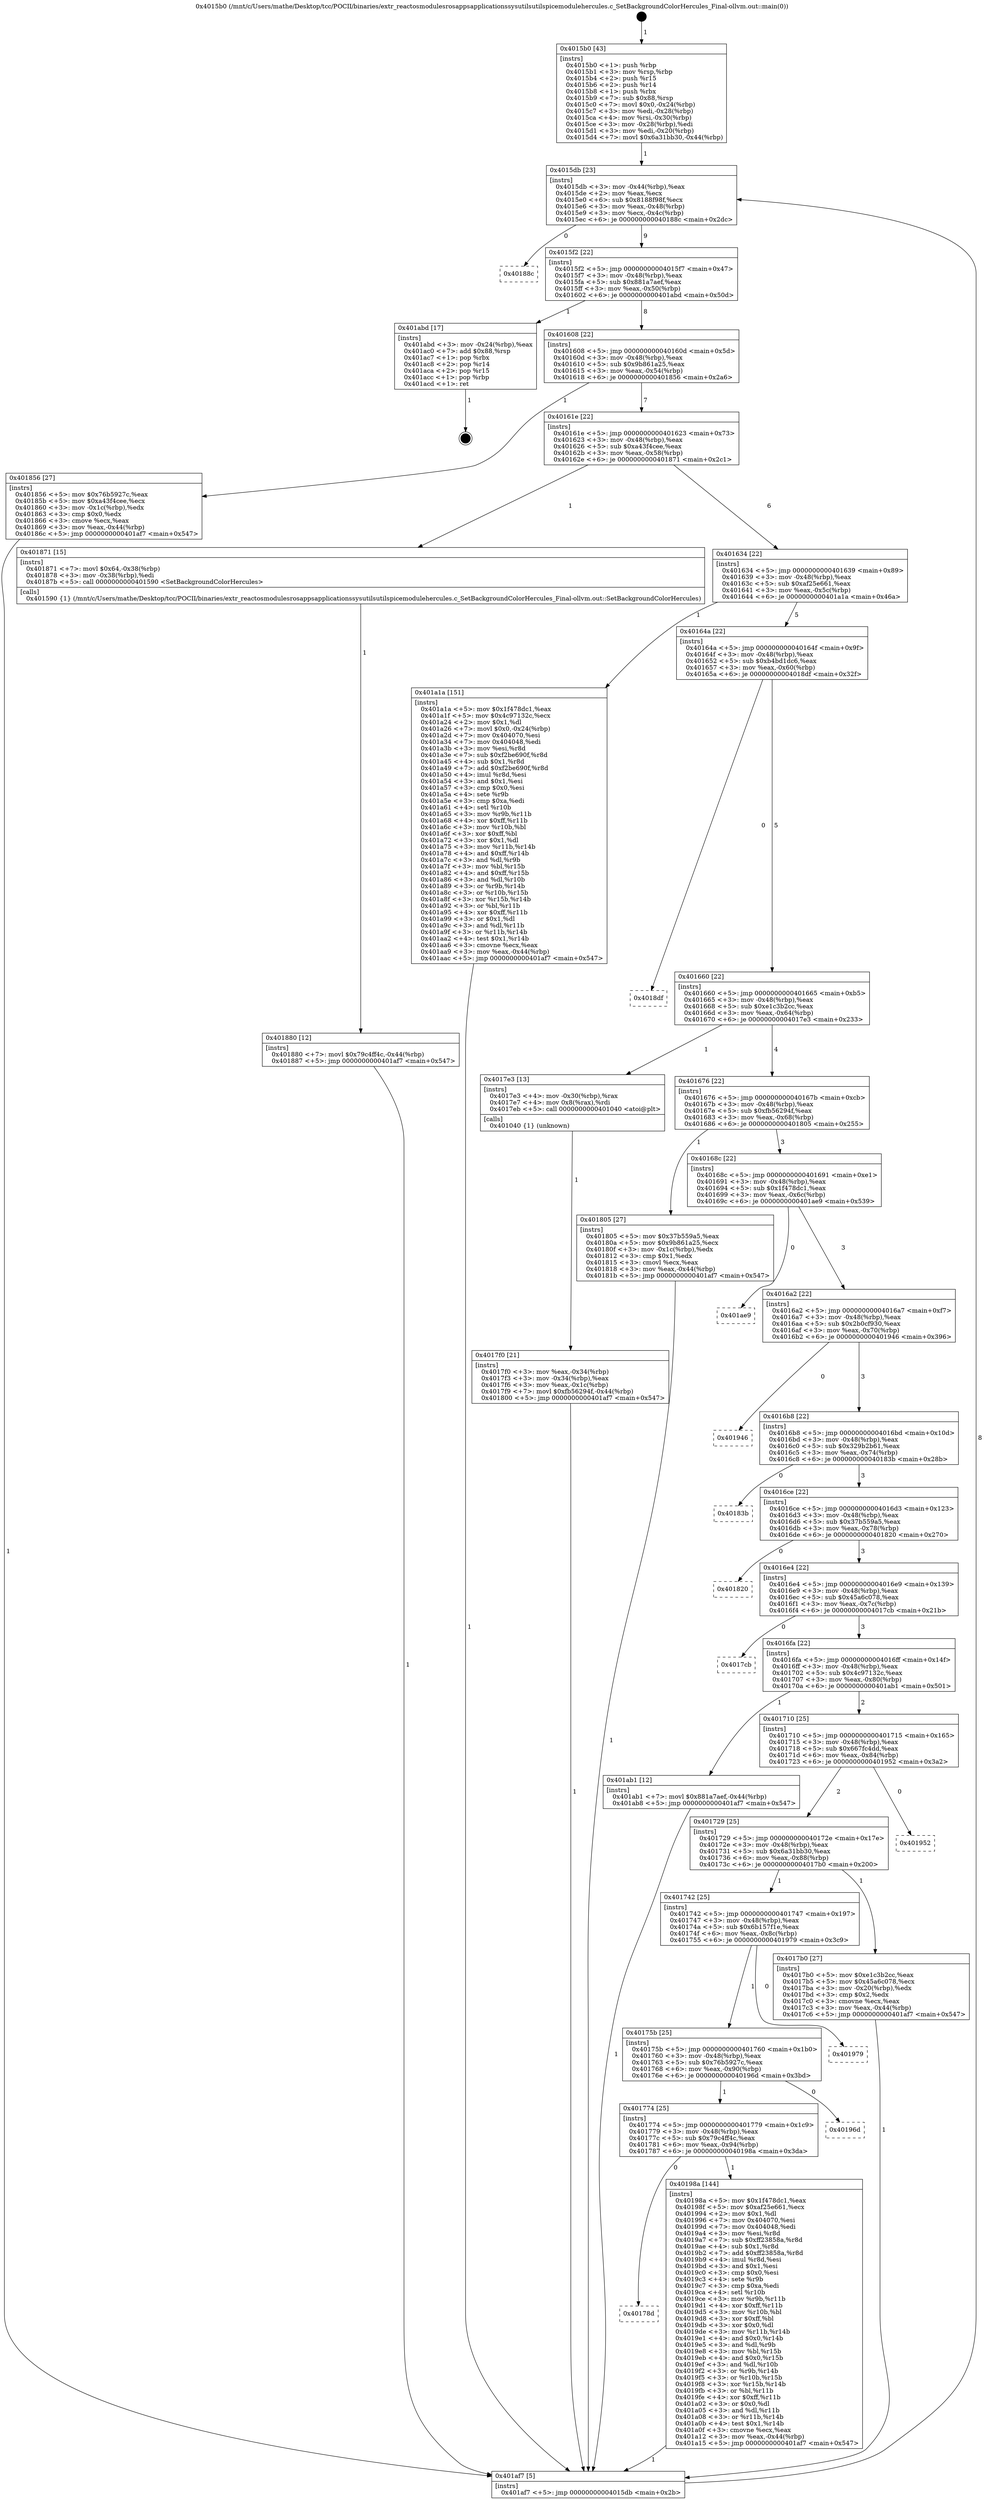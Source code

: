 digraph "0x4015b0" {
  label = "0x4015b0 (/mnt/c/Users/mathe/Desktop/tcc/POCII/binaries/extr_reactosmodulesrosappsapplicationssysutilsutilspicemodulehercules.c_SetBackgroundColorHercules_Final-ollvm.out::main(0))"
  labelloc = "t"
  node[shape=record]

  Entry [label="",width=0.3,height=0.3,shape=circle,fillcolor=black,style=filled]
  "0x4015db" [label="{
     0x4015db [23]\l
     | [instrs]\l
     &nbsp;&nbsp;0x4015db \<+3\>: mov -0x44(%rbp),%eax\l
     &nbsp;&nbsp;0x4015de \<+2\>: mov %eax,%ecx\l
     &nbsp;&nbsp;0x4015e0 \<+6\>: sub $0x8188f98f,%ecx\l
     &nbsp;&nbsp;0x4015e6 \<+3\>: mov %eax,-0x48(%rbp)\l
     &nbsp;&nbsp;0x4015e9 \<+3\>: mov %ecx,-0x4c(%rbp)\l
     &nbsp;&nbsp;0x4015ec \<+6\>: je 000000000040188c \<main+0x2dc\>\l
  }"]
  "0x40188c" [label="{
     0x40188c\l
  }", style=dashed]
  "0x4015f2" [label="{
     0x4015f2 [22]\l
     | [instrs]\l
     &nbsp;&nbsp;0x4015f2 \<+5\>: jmp 00000000004015f7 \<main+0x47\>\l
     &nbsp;&nbsp;0x4015f7 \<+3\>: mov -0x48(%rbp),%eax\l
     &nbsp;&nbsp;0x4015fa \<+5\>: sub $0x881a7aef,%eax\l
     &nbsp;&nbsp;0x4015ff \<+3\>: mov %eax,-0x50(%rbp)\l
     &nbsp;&nbsp;0x401602 \<+6\>: je 0000000000401abd \<main+0x50d\>\l
  }"]
  Exit [label="",width=0.3,height=0.3,shape=circle,fillcolor=black,style=filled,peripheries=2]
  "0x401abd" [label="{
     0x401abd [17]\l
     | [instrs]\l
     &nbsp;&nbsp;0x401abd \<+3\>: mov -0x24(%rbp),%eax\l
     &nbsp;&nbsp;0x401ac0 \<+7\>: add $0x88,%rsp\l
     &nbsp;&nbsp;0x401ac7 \<+1\>: pop %rbx\l
     &nbsp;&nbsp;0x401ac8 \<+2\>: pop %r14\l
     &nbsp;&nbsp;0x401aca \<+2\>: pop %r15\l
     &nbsp;&nbsp;0x401acc \<+1\>: pop %rbp\l
     &nbsp;&nbsp;0x401acd \<+1\>: ret\l
  }"]
  "0x401608" [label="{
     0x401608 [22]\l
     | [instrs]\l
     &nbsp;&nbsp;0x401608 \<+5\>: jmp 000000000040160d \<main+0x5d\>\l
     &nbsp;&nbsp;0x40160d \<+3\>: mov -0x48(%rbp),%eax\l
     &nbsp;&nbsp;0x401610 \<+5\>: sub $0x9b861a25,%eax\l
     &nbsp;&nbsp;0x401615 \<+3\>: mov %eax,-0x54(%rbp)\l
     &nbsp;&nbsp;0x401618 \<+6\>: je 0000000000401856 \<main+0x2a6\>\l
  }"]
  "0x40178d" [label="{
     0x40178d\l
  }", style=dashed]
  "0x401856" [label="{
     0x401856 [27]\l
     | [instrs]\l
     &nbsp;&nbsp;0x401856 \<+5\>: mov $0x76b5927c,%eax\l
     &nbsp;&nbsp;0x40185b \<+5\>: mov $0xa43f4cee,%ecx\l
     &nbsp;&nbsp;0x401860 \<+3\>: mov -0x1c(%rbp),%edx\l
     &nbsp;&nbsp;0x401863 \<+3\>: cmp $0x0,%edx\l
     &nbsp;&nbsp;0x401866 \<+3\>: cmove %ecx,%eax\l
     &nbsp;&nbsp;0x401869 \<+3\>: mov %eax,-0x44(%rbp)\l
     &nbsp;&nbsp;0x40186c \<+5\>: jmp 0000000000401af7 \<main+0x547\>\l
  }"]
  "0x40161e" [label="{
     0x40161e [22]\l
     | [instrs]\l
     &nbsp;&nbsp;0x40161e \<+5\>: jmp 0000000000401623 \<main+0x73\>\l
     &nbsp;&nbsp;0x401623 \<+3\>: mov -0x48(%rbp),%eax\l
     &nbsp;&nbsp;0x401626 \<+5\>: sub $0xa43f4cee,%eax\l
     &nbsp;&nbsp;0x40162b \<+3\>: mov %eax,-0x58(%rbp)\l
     &nbsp;&nbsp;0x40162e \<+6\>: je 0000000000401871 \<main+0x2c1\>\l
  }"]
  "0x40198a" [label="{
     0x40198a [144]\l
     | [instrs]\l
     &nbsp;&nbsp;0x40198a \<+5\>: mov $0x1f478dc1,%eax\l
     &nbsp;&nbsp;0x40198f \<+5\>: mov $0xaf25e661,%ecx\l
     &nbsp;&nbsp;0x401994 \<+2\>: mov $0x1,%dl\l
     &nbsp;&nbsp;0x401996 \<+7\>: mov 0x404070,%esi\l
     &nbsp;&nbsp;0x40199d \<+7\>: mov 0x404048,%edi\l
     &nbsp;&nbsp;0x4019a4 \<+3\>: mov %esi,%r8d\l
     &nbsp;&nbsp;0x4019a7 \<+7\>: sub $0xff23858a,%r8d\l
     &nbsp;&nbsp;0x4019ae \<+4\>: sub $0x1,%r8d\l
     &nbsp;&nbsp;0x4019b2 \<+7\>: add $0xff23858a,%r8d\l
     &nbsp;&nbsp;0x4019b9 \<+4\>: imul %r8d,%esi\l
     &nbsp;&nbsp;0x4019bd \<+3\>: and $0x1,%esi\l
     &nbsp;&nbsp;0x4019c0 \<+3\>: cmp $0x0,%esi\l
     &nbsp;&nbsp;0x4019c3 \<+4\>: sete %r9b\l
     &nbsp;&nbsp;0x4019c7 \<+3\>: cmp $0xa,%edi\l
     &nbsp;&nbsp;0x4019ca \<+4\>: setl %r10b\l
     &nbsp;&nbsp;0x4019ce \<+3\>: mov %r9b,%r11b\l
     &nbsp;&nbsp;0x4019d1 \<+4\>: xor $0xff,%r11b\l
     &nbsp;&nbsp;0x4019d5 \<+3\>: mov %r10b,%bl\l
     &nbsp;&nbsp;0x4019d8 \<+3\>: xor $0xff,%bl\l
     &nbsp;&nbsp;0x4019db \<+3\>: xor $0x0,%dl\l
     &nbsp;&nbsp;0x4019de \<+3\>: mov %r11b,%r14b\l
     &nbsp;&nbsp;0x4019e1 \<+4\>: and $0x0,%r14b\l
     &nbsp;&nbsp;0x4019e5 \<+3\>: and %dl,%r9b\l
     &nbsp;&nbsp;0x4019e8 \<+3\>: mov %bl,%r15b\l
     &nbsp;&nbsp;0x4019eb \<+4\>: and $0x0,%r15b\l
     &nbsp;&nbsp;0x4019ef \<+3\>: and %dl,%r10b\l
     &nbsp;&nbsp;0x4019f2 \<+3\>: or %r9b,%r14b\l
     &nbsp;&nbsp;0x4019f5 \<+3\>: or %r10b,%r15b\l
     &nbsp;&nbsp;0x4019f8 \<+3\>: xor %r15b,%r14b\l
     &nbsp;&nbsp;0x4019fb \<+3\>: or %bl,%r11b\l
     &nbsp;&nbsp;0x4019fe \<+4\>: xor $0xff,%r11b\l
     &nbsp;&nbsp;0x401a02 \<+3\>: or $0x0,%dl\l
     &nbsp;&nbsp;0x401a05 \<+3\>: and %dl,%r11b\l
     &nbsp;&nbsp;0x401a08 \<+3\>: or %r11b,%r14b\l
     &nbsp;&nbsp;0x401a0b \<+4\>: test $0x1,%r14b\l
     &nbsp;&nbsp;0x401a0f \<+3\>: cmovne %ecx,%eax\l
     &nbsp;&nbsp;0x401a12 \<+3\>: mov %eax,-0x44(%rbp)\l
     &nbsp;&nbsp;0x401a15 \<+5\>: jmp 0000000000401af7 \<main+0x547\>\l
  }"]
  "0x401871" [label="{
     0x401871 [15]\l
     | [instrs]\l
     &nbsp;&nbsp;0x401871 \<+7\>: movl $0x64,-0x38(%rbp)\l
     &nbsp;&nbsp;0x401878 \<+3\>: mov -0x38(%rbp),%edi\l
     &nbsp;&nbsp;0x40187b \<+5\>: call 0000000000401590 \<SetBackgroundColorHercules\>\l
     | [calls]\l
     &nbsp;&nbsp;0x401590 \{1\} (/mnt/c/Users/mathe/Desktop/tcc/POCII/binaries/extr_reactosmodulesrosappsapplicationssysutilsutilspicemodulehercules.c_SetBackgroundColorHercules_Final-ollvm.out::SetBackgroundColorHercules)\l
  }"]
  "0x401634" [label="{
     0x401634 [22]\l
     | [instrs]\l
     &nbsp;&nbsp;0x401634 \<+5\>: jmp 0000000000401639 \<main+0x89\>\l
     &nbsp;&nbsp;0x401639 \<+3\>: mov -0x48(%rbp),%eax\l
     &nbsp;&nbsp;0x40163c \<+5\>: sub $0xaf25e661,%eax\l
     &nbsp;&nbsp;0x401641 \<+3\>: mov %eax,-0x5c(%rbp)\l
     &nbsp;&nbsp;0x401644 \<+6\>: je 0000000000401a1a \<main+0x46a\>\l
  }"]
  "0x401774" [label="{
     0x401774 [25]\l
     | [instrs]\l
     &nbsp;&nbsp;0x401774 \<+5\>: jmp 0000000000401779 \<main+0x1c9\>\l
     &nbsp;&nbsp;0x401779 \<+3\>: mov -0x48(%rbp),%eax\l
     &nbsp;&nbsp;0x40177c \<+5\>: sub $0x79c4ff4c,%eax\l
     &nbsp;&nbsp;0x401781 \<+6\>: mov %eax,-0x94(%rbp)\l
     &nbsp;&nbsp;0x401787 \<+6\>: je 000000000040198a \<main+0x3da\>\l
  }"]
  "0x401a1a" [label="{
     0x401a1a [151]\l
     | [instrs]\l
     &nbsp;&nbsp;0x401a1a \<+5\>: mov $0x1f478dc1,%eax\l
     &nbsp;&nbsp;0x401a1f \<+5\>: mov $0x4c97132c,%ecx\l
     &nbsp;&nbsp;0x401a24 \<+2\>: mov $0x1,%dl\l
     &nbsp;&nbsp;0x401a26 \<+7\>: movl $0x0,-0x24(%rbp)\l
     &nbsp;&nbsp;0x401a2d \<+7\>: mov 0x404070,%esi\l
     &nbsp;&nbsp;0x401a34 \<+7\>: mov 0x404048,%edi\l
     &nbsp;&nbsp;0x401a3b \<+3\>: mov %esi,%r8d\l
     &nbsp;&nbsp;0x401a3e \<+7\>: sub $0xf2be690f,%r8d\l
     &nbsp;&nbsp;0x401a45 \<+4\>: sub $0x1,%r8d\l
     &nbsp;&nbsp;0x401a49 \<+7\>: add $0xf2be690f,%r8d\l
     &nbsp;&nbsp;0x401a50 \<+4\>: imul %r8d,%esi\l
     &nbsp;&nbsp;0x401a54 \<+3\>: and $0x1,%esi\l
     &nbsp;&nbsp;0x401a57 \<+3\>: cmp $0x0,%esi\l
     &nbsp;&nbsp;0x401a5a \<+4\>: sete %r9b\l
     &nbsp;&nbsp;0x401a5e \<+3\>: cmp $0xa,%edi\l
     &nbsp;&nbsp;0x401a61 \<+4\>: setl %r10b\l
     &nbsp;&nbsp;0x401a65 \<+3\>: mov %r9b,%r11b\l
     &nbsp;&nbsp;0x401a68 \<+4\>: xor $0xff,%r11b\l
     &nbsp;&nbsp;0x401a6c \<+3\>: mov %r10b,%bl\l
     &nbsp;&nbsp;0x401a6f \<+3\>: xor $0xff,%bl\l
     &nbsp;&nbsp;0x401a72 \<+3\>: xor $0x1,%dl\l
     &nbsp;&nbsp;0x401a75 \<+3\>: mov %r11b,%r14b\l
     &nbsp;&nbsp;0x401a78 \<+4\>: and $0xff,%r14b\l
     &nbsp;&nbsp;0x401a7c \<+3\>: and %dl,%r9b\l
     &nbsp;&nbsp;0x401a7f \<+3\>: mov %bl,%r15b\l
     &nbsp;&nbsp;0x401a82 \<+4\>: and $0xff,%r15b\l
     &nbsp;&nbsp;0x401a86 \<+3\>: and %dl,%r10b\l
     &nbsp;&nbsp;0x401a89 \<+3\>: or %r9b,%r14b\l
     &nbsp;&nbsp;0x401a8c \<+3\>: or %r10b,%r15b\l
     &nbsp;&nbsp;0x401a8f \<+3\>: xor %r15b,%r14b\l
     &nbsp;&nbsp;0x401a92 \<+3\>: or %bl,%r11b\l
     &nbsp;&nbsp;0x401a95 \<+4\>: xor $0xff,%r11b\l
     &nbsp;&nbsp;0x401a99 \<+3\>: or $0x1,%dl\l
     &nbsp;&nbsp;0x401a9c \<+3\>: and %dl,%r11b\l
     &nbsp;&nbsp;0x401a9f \<+3\>: or %r11b,%r14b\l
     &nbsp;&nbsp;0x401aa2 \<+4\>: test $0x1,%r14b\l
     &nbsp;&nbsp;0x401aa6 \<+3\>: cmovne %ecx,%eax\l
     &nbsp;&nbsp;0x401aa9 \<+3\>: mov %eax,-0x44(%rbp)\l
     &nbsp;&nbsp;0x401aac \<+5\>: jmp 0000000000401af7 \<main+0x547\>\l
  }"]
  "0x40164a" [label="{
     0x40164a [22]\l
     | [instrs]\l
     &nbsp;&nbsp;0x40164a \<+5\>: jmp 000000000040164f \<main+0x9f\>\l
     &nbsp;&nbsp;0x40164f \<+3\>: mov -0x48(%rbp),%eax\l
     &nbsp;&nbsp;0x401652 \<+5\>: sub $0xb4bd1dc6,%eax\l
     &nbsp;&nbsp;0x401657 \<+3\>: mov %eax,-0x60(%rbp)\l
     &nbsp;&nbsp;0x40165a \<+6\>: je 00000000004018df \<main+0x32f\>\l
  }"]
  "0x40196d" [label="{
     0x40196d\l
  }", style=dashed]
  "0x4018df" [label="{
     0x4018df\l
  }", style=dashed]
  "0x401660" [label="{
     0x401660 [22]\l
     | [instrs]\l
     &nbsp;&nbsp;0x401660 \<+5\>: jmp 0000000000401665 \<main+0xb5\>\l
     &nbsp;&nbsp;0x401665 \<+3\>: mov -0x48(%rbp),%eax\l
     &nbsp;&nbsp;0x401668 \<+5\>: sub $0xe1c3b2cc,%eax\l
     &nbsp;&nbsp;0x40166d \<+3\>: mov %eax,-0x64(%rbp)\l
     &nbsp;&nbsp;0x401670 \<+6\>: je 00000000004017e3 \<main+0x233\>\l
  }"]
  "0x40175b" [label="{
     0x40175b [25]\l
     | [instrs]\l
     &nbsp;&nbsp;0x40175b \<+5\>: jmp 0000000000401760 \<main+0x1b0\>\l
     &nbsp;&nbsp;0x401760 \<+3\>: mov -0x48(%rbp),%eax\l
     &nbsp;&nbsp;0x401763 \<+5\>: sub $0x76b5927c,%eax\l
     &nbsp;&nbsp;0x401768 \<+6\>: mov %eax,-0x90(%rbp)\l
     &nbsp;&nbsp;0x40176e \<+6\>: je 000000000040196d \<main+0x3bd\>\l
  }"]
  "0x4017e3" [label="{
     0x4017e3 [13]\l
     | [instrs]\l
     &nbsp;&nbsp;0x4017e3 \<+4\>: mov -0x30(%rbp),%rax\l
     &nbsp;&nbsp;0x4017e7 \<+4\>: mov 0x8(%rax),%rdi\l
     &nbsp;&nbsp;0x4017eb \<+5\>: call 0000000000401040 \<atoi@plt\>\l
     | [calls]\l
     &nbsp;&nbsp;0x401040 \{1\} (unknown)\l
  }"]
  "0x401676" [label="{
     0x401676 [22]\l
     | [instrs]\l
     &nbsp;&nbsp;0x401676 \<+5\>: jmp 000000000040167b \<main+0xcb\>\l
     &nbsp;&nbsp;0x40167b \<+3\>: mov -0x48(%rbp),%eax\l
     &nbsp;&nbsp;0x40167e \<+5\>: sub $0xfb56294f,%eax\l
     &nbsp;&nbsp;0x401683 \<+3\>: mov %eax,-0x68(%rbp)\l
     &nbsp;&nbsp;0x401686 \<+6\>: je 0000000000401805 \<main+0x255\>\l
  }"]
  "0x401979" [label="{
     0x401979\l
  }", style=dashed]
  "0x401805" [label="{
     0x401805 [27]\l
     | [instrs]\l
     &nbsp;&nbsp;0x401805 \<+5\>: mov $0x37b559a5,%eax\l
     &nbsp;&nbsp;0x40180a \<+5\>: mov $0x9b861a25,%ecx\l
     &nbsp;&nbsp;0x40180f \<+3\>: mov -0x1c(%rbp),%edx\l
     &nbsp;&nbsp;0x401812 \<+3\>: cmp $0x1,%edx\l
     &nbsp;&nbsp;0x401815 \<+3\>: cmovl %ecx,%eax\l
     &nbsp;&nbsp;0x401818 \<+3\>: mov %eax,-0x44(%rbp)\l
     &nbsp;&nbsp;0x40181b \<+5\>: jmp 0000000000401af7 \<main+0x547\>\l
  }"]
  "0x40168c" [label="{
     0x40168c [22]\l
     | [instrs]\l
     &nbsp;&nbsp;0x40168c \<+5\>: jmp 0000000000401691 \<main+0xe1\>\l
     &nbsp;&nbsp;0x401691 \<+3\>: mov -0x48(%rbp),%eax\l
     &nbsp;&nbsp;0x401694 \<+5\>: sub $0x1f478dc1,%eax\l
     &nbsp;&nbsp;0x401699 \<+3\>: mov %eax,-0x6c(%rbp)\l
     &nbsp;&nbsp;0x40169c \<+6\>: je 0000000000401ae9 \<main+0x539\>\l
  }"]
  "0x401880" [label="{
     0x401880 [12]\l
     | [instrs]\l
     &nbsp;&nbsp;0x401880 \<+7\>: movl $0x79c4ff4c,-0x44(%rbp)\l
     &nbsp;&nbsp;0x401887 \<+5\>: jmp 0000000000401af7 \<main+0x547\>\l
  }"]
  "0x401ae9" [label="{
     0x401ae9\l
  }", style=dashed]
  "0x4016a2" [label="{
     0x4016a2 [22]\l
     | [instrs]\l
     &nbsp;&nbsp;0x4016a2 \<+5\>: jmp 00000000004016a7 \<main+0xf7\>\l
     &nbsp;&nbsp;0x4016a7 \<+3\>: mov -0x48(%rbp),%eax\l
     &nbsp;&nbsp;0x4016aa \<+5\>: sub $0x2b0cf930,%eax\l
     &nbsp;&nbsp;0x4016af \<+3\>: mov %eax,-0x70(%rbp)\l
     &nbsp;&nbsp;0x4016b2 \<+6\>: je 0000000000401946 \<main+0x396\>\l
  }"]
  "0x4017f0" [label="{
     0x4017f0 [21]\l
     | [instrs]\l
     &nbsp;&nbsp;0x4017f0 \<+3\>: mov %eax,-0x34(%rbp)\l
     &nbsp;&nbsp;0x4017f3 \<+3\>: mov -0x34(%rbp),%eax\l
     &nbsp;&nbsp;0x4017f6 \<+3\>: mov %eax,-0x1c(%rbp)\l
     &nbsp;&nbsp;0x4017f9 \<+7\>: movl $0xfb56294f,-0x44(%rbp)\l
     &nbsp;&nbsp;0x401800 \<+5\>: jmp 0000000000401af7 \<main+0x547\>\l
  }"]
  "0x401946" [label="{
     0x401946\l
  }", style=dashed]
  "0x4016b8" [label="{
     0x4016b8 [22]\l
     | [instrs]\l
     &nbsp;&nbsp;0x4016b8 \<+5\>: jmp 00000000004016bd \<main+0x10d\>\l
     &nbsp;&nbsp;0x4016bd \<+3\>: mov -0x48(%rbp),%eax\l
     &nbsp;&nbsp;0x4016c0 \<+5\>: sub $0x329b2b61,%eax\l
     &nbsp;&nbsp;0x4016c5 \<+3\>: mov %eax,-0x74(%rbp)\l
     &nbsp;&nbsp;0x4016c8 \<+6\>: je 000000000040183b \<main+0x28b\>\l
  }"]
  "0x4015b0" [label="{
     0x4015b0 [43]\l
     | [instrs]\l
     &nbsp;&nbsp;0x4015b0 \<+1\>: push %rbp\l
     &nbsp;&nbsp;0x4015b1 \<+3\>: mov %rsp,%rbp\l
     &nbsp;&nbsp;0x4015b4 \<+2\>: push %r15\l
     &nbsp;&nbsp;0x4015b6 \<+2\>: push %r14\l
     &nbsp;&nbsp;0x4015b8 \<+1\>: push %rbx\l
     &nbsp;&nbsp;0x4015b9 \<+7\>: sub $0x88,%rsp\l
     &nbsp;&nbsp;0x4015c0 \<+7\>: movl $0x0,-0x24(%rbp)\l
     &nbsp;&nbsp;0x4015c7 \<+3\>: mov %edi,-0x28(%rbp)\l
     &nbsp;&nbsp;0x4015ca \<+4\>: mov %rsi,-0x30(%rbp)\l
     &nbsp;&nbsp;0x4015ce \<+3\>: mov -0x28(%rbp),%edi\l
     &nbsp;&nbsp;0x4015d1 \<+3\>: mov %edi,-0x20(%rbp)\l
     &nbsp;&nbsp;0x4015d4 \<+7\>: movl $0x6a31bb30,-0x44(%rbp)\l
  }"]
  "0x40183b" [label="{
     0x40183b\l
  }", style=dashed]
  "0x4016ce" [label="{
     0x4016ce [22]\l
     | [instrs]\l
     &nbsp;&nbsp;0x4016ce \<+5\>: jmp 00000000004016d3 \<main+0x123\>\l
     &nbsp;&nbsp;0x4016d3 \<+3\>: mov -0x48(%rbp),%eax\l
     &nbsp;&nbsp;0x4016d6 \<+5\>: sub $0x37b559a5,%eax\l
     &nbsp;&nbsp;0x4016db \<+3\>: mov %eax,-0x78(%rbp)\l
     &nbsp;&nbsp;0x4016de \<+6\>: je 0000000000401820 \<main+0x270\>\l
  }"]
  "0x401af7" [label="{
     0x401af7 [5]\l
     | [instrs]\l
     &nbsp;&nbsp;0x401af7 \<+5\>: jmp 00000000004015db \<main+0x2b\>\l
  }"]
  "0x401820" [label="{
     0x401820\l
  }", style=dashed]
  "0x4016e4" [label="{
     0x4016e4 [22]\l
     | [instrs]\l
     &nbsp;&nbsp;0x4016e4 \<+5\>: jmp 00000000004016e9 \<main+0x139\>\l
     &nbsp;&nbsp;0x4016e9 \<+3\>: mov -0x48(%rbp),%eax\l
     &nbsp;&nbsp;0x4016ec \<+5\>: sub $0x45a6c078,%eax\l
     &nbsp;&nbsp;0x4016f1 \<+3\>: mov %eax,-0x7c(%rbp)\l
     &nbsp;&nbsp;0x4016f4 \<+6\>: je 00000000004017cb \<main+0x21b\>\l
  }"]
  "0x401742" [label="{
     0x401742 [25]\l
     | [instrs]\l
     &nbsp;&nbsp;0x401742 \<+5\>: jmp 0000000000401747 \<main+0x197\>\l
     &nbsp;&nbsp;0x401747 \<+3\>: mov -0x48(%rbp),%eax\l
     &nbsp;&nbsp;0x40174a \<+5\>: sub $0x6b157f1e,%eax\l
     &nbsp;&nbsp;0x40174f \<+6\>: mov %eax,-0x8c(%rbp)\l
     &nbsp;&nbsp;0x401755 \<+6\>: je 0000000000401979 \<main+0x3c9\>\l
  }"]
  "0x4017cb" [label="{
     0x4017cb\l
  }", style=dashed]
  "0x4016fa" [label="{
     0x4016fa [22]\l
     | [instrs]\l
     &nbsp;&nbsp;0x4016fa \<+5\>: jmp 00000000004016ff \<main+0x14f\>\l
     &nbsp;&nbsp;0x4016ff \<+3\>: mov -0x48(%rbp),%eax\l
     &nbsp;&nbsp;0x401702 \<+5\>: sub $0x4c97132c,%eax\l
     &nbsp;&nbsp;0x401707 \<+3\>: mov %eax,-0x80(%rbp)\l
     &nbsp;&nbsp;0x40170a \<+6\>: je 0000000000401ab1 \<main+0x501\>\l
  }"]
  "0x4017b0" [label="{
     0x4017b0 [27]\l
     | [instrs]\l
     &nbsp;&nbsp;0x4017b0 \<+5\>: mov $0xe1c3b2cc,%eax\l
     &nbsp;&nbsp;0x4017b5 \<+5\>: mov $0x45a6c078,%ecx\l
     &nbsp;&nbsp;0x4017ba \<+3\>: mov -0x20(%rbp),%edx\l
     &nbsp;&nbsp;0x4017bd \<+3\>: cmp $0x2,%edx\l
     &nbsp;&nbsp;0x4017c0 \<+3\>: cmovne %ecx,%eax\l
     &nbsp;&nbsp;0x4017c3 \<+3\>: mov %eax,-0x44(%rbp)\l
     &nbsp;&nbsp;0x4017c6 \<+5\>: jmp 0000000000401af7 \<main+0x547\>\l
  }"]
  "0x401ab1" [label="{
     0x401ab1 [12]\l
     | [instrs]\l
     &nbsp;&nbsp;0x401ab1 \<+7\>: movl $0x881a7aef,-0x44(%rbp)\l
     &nbsp;&nbsp;0x401ab8 \<+5\>: jmp 0000000000401af7 \<main+0x547\>\l
  }"]
  "0x401710" [label="{
     0x401710 [25]\l
     | [instrs]\l
     &nbsp;&nbsp;0x401710 \<+5\>: jmp 0000000000401715 \<main+0x165\>\l
     &nbsp;&nbsp;0x401715 \<+3\>: mov -0x48(%rbp),%eax\l
     &nbsp;&nbsp;0x401718 \<+5\>: sub $0x667fc4dd,%eax\l
     &nbsp;&nbsp;0x40171d \<+6\>: mov %eax,-0x84(%rbp)\l
     &nbsp;&nbsp;0x401723 \<+6\>: je 0000000000401952 \<main+0x3a2\>\l
  }"]
  "0x401729" [label="{
     0x401729 [25]\l
     | [instrs]\l
     &nbsp;&nbsp;0x401729 \<+5\>: jmp 000000000040172e \<main+0x17e\>\l
     &nbsp;&nbsp;0x40172e \<+3\>: mov -0x48(%rbp),%eax\l
     &nbsp;&nbsp;0x401731 \<+5\>: sub $0x6a31bb30,%eax\l
     &nbsp;&nbsp;0x401736 \<+6\>: mov %eax,-0x88(%rbp)\l
     &nbsp;&nbsp;0x40173c \<+6\>: je 00000000004017b0 \<main+0x200\>\l
  }"]
  "0x401952" [label="{
     0x401952\l
  }", style=dashed]
  Entry -> "0x4015b0" [label=" 1"]
  "0x4015db" -> "0x40188c" [label=" 0"]
  "0x4015db" -> "0x4015f2" [label=" 9"]
  "0x401abd" -> Exit [label=" 1"]
  "0x4015f2" -> "0x401abd" [label=" 1"]
  "0x4015f2" -> "0x401608" [label=" 8"]
  "0x401ab1" -> "0x401af7" [label=" 1"]
  "0x401608" -> "0x401856" [label=" 1"]
  "0x401608" -> "0x40161e" [label=" 7"]
  "0x401a1a" -> "0x401af7" [label=" 1"]
  "0x40161e" -> "0x401871" [label=" 1"]
  "0x40161e" -> "0x401634" [label=" 6"]
  "0x40198a" -> "0x401af7" [label=" 1"]
  "0x401634" -> "0x401a1a" [label=" 1"]
  "0x401634" -> "0x40164a" [label=" 5"]
  "0x401774" -> "0x40198a" [label=" 1"]
  "0x40164a" -> "0x4018df" [label=" 0"]
  "0x40164a" -> "0x401660" [label=" 5"]
  "0x401774" -> "0x40178d" [label=" 0"]
  "0x401660" -> "0x4017e3" [label=" 1"]
  "0x401660" -> "0x401676" [label=" 4"]
  "0x40175b" -> "0x40196d" [label=" 0"]
  "0x401676" -> "0x401805" [label=" 1"]
  "0x401676" -> "0x40168c" [label=" 3"]
  "0x40175b" -> "0x401774" [label=" 1"]
  "0x40168c" -> "0x401ae9" [label=" 0"]
  "0x40168c" -> "0x4016a2" [label=" 3"]
  "0x401742" -> "0x401979" [label=" 0"]
  "0x4016a2" -> "0x401946" [label=" 0"]
  "0x4016a2" -> "0x4016b8" [label=" 3"]
  "0x401742" -> "0x40175b" [label=" 1"]
  "0x4016b8" -> "0x40183b" [label=" 0"]
  "0x4016b8" -> "0x4016ce" [label=" 3"]
  "0x401880" -> "0x401af7" [label=" 1"]
  "0x4016ce" -> "0x401820" [label=" 0"]
  "0x4016ce" -> "0x4016e4" [label=" 3"]
  "0x401871" -> "0x401880" [label=" 1"]
  "0x4016e4" -> "0x4017cb" [label=" 0"]
  "0x4016e4" -> "0x4016fa" [label=" 3"]
  "0x401856" -> "0x401af7" [label=" 1"]
  "0x4016fa" -> "0x401ab1" [label=" 1"]
  "0x4016fa" -> "0x401710" [label=" 2"]
  "0x401805" -> "0x401af7" [label=" 1"]
  "0x401710" -> "0x401952" [label=" 0"]
  "0x401710" -> "0x401729" [label=" 2"]
  "0x4017f0" -> "0x401af7" [label=" 1"]
  "0x401729" -> "0x4017b0" [label=" 1"]
  "0x401729" -> "0x401742" [label=" 1"]
  "0x4017b0" -> "0x401af7" [label=" 1"]
  "0x4015b0" -> "0x4015db" [label=" 1"]
  "0x401af7" -> "0x4015db" [label=" 8"]
  "0x4017e3" -> "0x4017f0" [label=" 1"]
}

